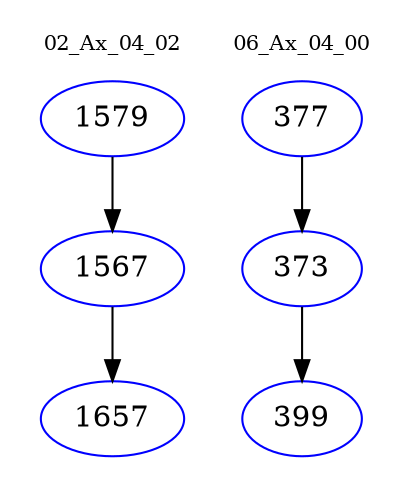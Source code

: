 digraph{
subgraph cluster_0 {
color = white
label = "02_Ax_04_02";
fontsize=10;
T0_1579 [label="1579", color="blue"]
T0_1579 -> T0_1567 [color="black"]
T0_1567 [label="1567", color="blue"]
T0_1567 -> T0_1657 [color="black"]
T0_1657 [label="1657", color="blue"]
}
subgraph cluster_1 {
color = white
label = "06_Ax_04_00";
fontsize=10;
T1_377 [label="377", color="blue"]
T1_377 -> T1_373 [color="black"]
T1_373 [label="373", color="blue"]
T1_373 -> T1_399 [color="black"]
T1_399 [label="399", color="blue"]
}
}
